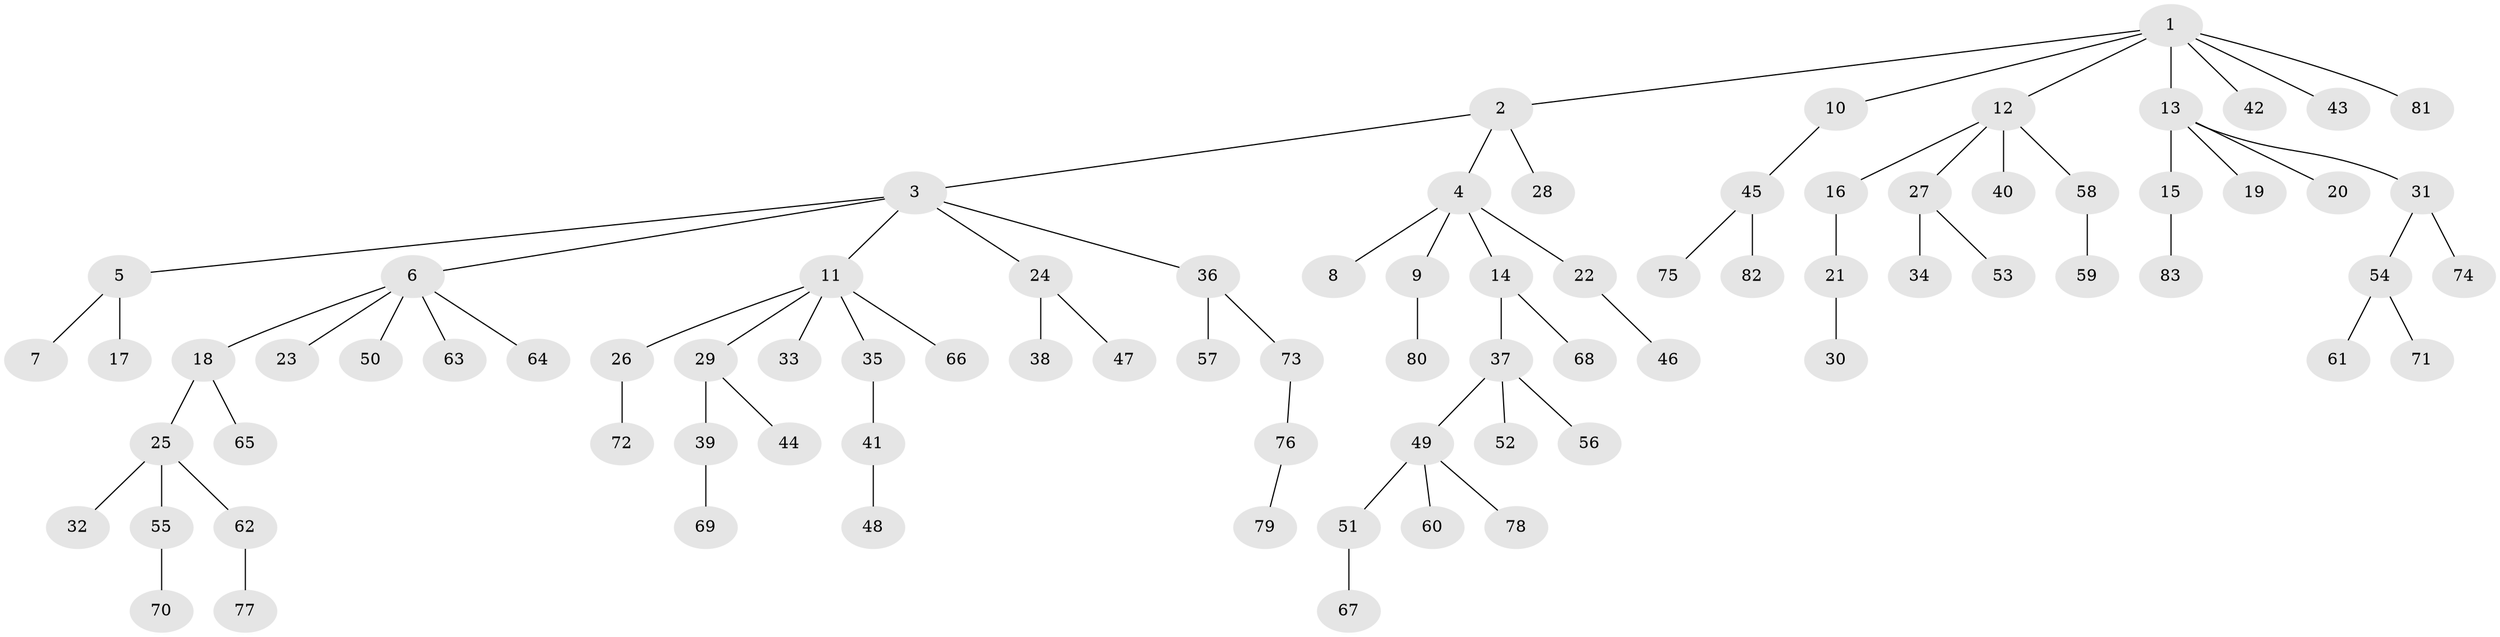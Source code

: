 // Generated by graph-tools (version 1.1) at 2025/11/02/27/25 16:11:26]
// undirected, 83 vertices, 82 edges
graph export_dot {
graph [start="1"]
  node [color=gray90,style=filled];
  1;
  2;
  3;
  4;
  5;
  6;
  7;
  8;
  9;
  10;
  11;
  12;
  13;
  14;
  15;
  16;
  17;
  18;
  19;
  20;
  21;
  22;
  23;
  24;
  25;
  26;
  27;
  28;
  29;
  30;
  31;
  32;
  33;
  34;
  35;
  36;
  37;
  38;
  39;
  40;
  41;
  42;
  43;
  44;
  45;
  46;
  47;
  48;
  49;
  50;
  51;
  52;
  53;
  54;
  55;
  56;
  57;
  58;
  59;
  60;
  61;
  62;
  63;
  64;
  65;
  66;
  67;
  68;
  69;
  70;
  71;
  72;
  73;
  74;
  75;
  76;
  77;
  78;
  79;
  80;
  81;
  82;
  83;
  1 -- 2;
  1 -- 10;
  1 -- 12;
  1 -- 13;
  1 -- 42;
  1 -- 43;
  1 -- 81;
  2 -- 3;
  2 -- 4;
  2 -- 28;
  3 -- 5;
  3 -- 6;
  3 -- 11;
  3 -- 24;
  3 -- 36;
  4 -- 8;
  4 -- 9;
  4 -- 14;
  4 -- 22;
  5 -- 7;
  5 -- 17;
  6 -- 18;
  6 -- 23;
  6 -- 50;
  6 -- 63;
  6 -- 64;
  9 -- 80;
  10 -- 45;
  11 -- 26;
  11 -- 29;
  11 -- 33;
  11 -- 35;
  11 -- 66;
  12 -- 16;
  12 -- 27;
  12 -- 40;
  12 -- 58;
  13 -- 15;
  13 -- 19;
  13 -- 20;
  13 -- 31;
  14 -- 37;
  14 -- 68;
  15 -- 83;
  16 -- 21;
  18 -- 25;
  18 -- 65;
  21 -- 30;
  22 -- 46;
  24 -- 38;
  24 -- 47;
  25 -- 32;
  25 -- 55;
  25 -- 62;
  26 -- 72;
  27 -- 34;
  27 -- 53;
  29 -- 39;
  29 -- 44;
  31 -- 54;
  31 -- 74;
  35 -- 41;
  36 -- 57;
  36 -- 73;
  37 -- 49;
  37 -- 52;
  37 -- 56;
  39 -- 69;
  41 -- 48;
  45 -- 75;
  45 -- 82;
  49 -- 51;
  49 -- 60;
  49 -- 78;
  51 -- 67;
  54 -- 61;
  54 -- 71;
  55 -- 70;
  58 -- 59;
  62 -- 77;
  73 -- 76;
  76 -- 79;
}
